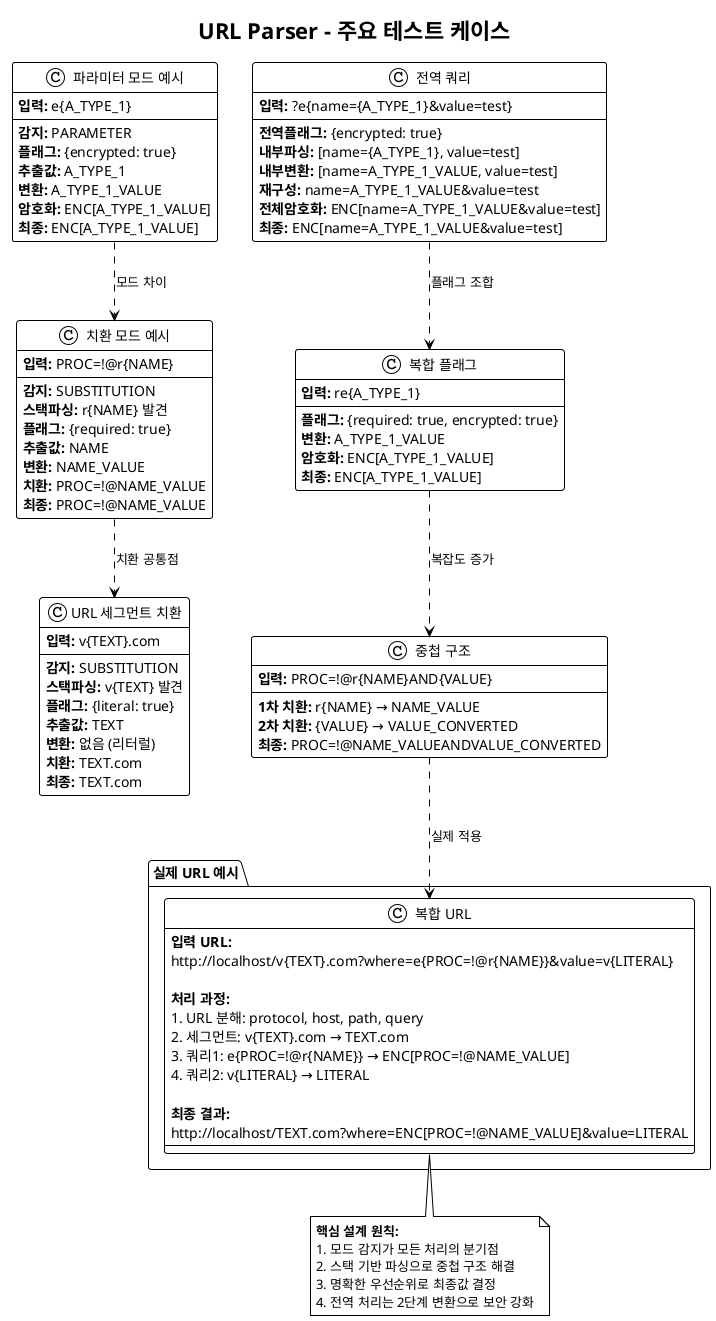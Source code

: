 @startuml Test Cases & Examples
!theme plain
skinparam backgroundColor #FFFFFF

title URL Parser - 주요 테스트 케이스

class "파라미터 모드 예시" as param {
  **입력:** e{A_TYPE_1}
  --
  **감지:** PARAMETER
  **플래그:** {encrypted: true}
  **추출값:** A_TYPE_1
  **변환:** A_TYPE_1_VALUE
  **암호화:** ENC[A_TYPE_1_VALUE]
  **최종:** ENC[A_TYPE_1_VALUE]
}

class "치환 모드 예시" as subst {
  **입력:** PROC=!@r{NAME}
  --
  **감지:** SUBSTITUTION
  **스택파싱:** r{NAME} 발견
  **플래그:** {required: true}
  **추출값:** NAME
  **변환:** NAME_VALUE
  **치환:** PROC=!@NAME_VALUE
  **최종:** PROC=!@NAME_VALUE
}

class "URL 세그먼트 치환" as urlSeg {
  **입력:** v{TEXT}.com
  --
  **감지:** SUBSTITUTION
  **스택파싱:** v{TEXT} 발견
  **플래그:** {literal: true}
  **추출값:** TEXT
  **변환:** 없음 (리터럴)
  **치환:** TEXT.com
  **최종:** TEXT.com
}

class "전역 쿼리" as global {
  **입력:** ?e{name={A_TYPE_1}&value=test}
  --
  **전역플래그:** {encrypted: true}
  **내부파싱:** [name={A_TYPE_1}, value=test]
  **내부변환:** [name=A_TYPE_1_VALUE, value=test]
  **재구성:** name=A_TYPE_1_VALUE&value=test
  **전체암호화:** ENC[name=A_TYPE_1_VALUE&value=test]
  **최종:** ENC[name=A_TYPE_1_VALUE&value=test]
}

class "복합 플래그" as complex {
  **입력:** re{A_TYPE_1}
  --
  **플래그:** {required: true, encrypted: true}
  **변환:** A_TYPE_1_VALUE
  **암호화:** ENC[A_TYPE_1_VALUE]
  **최종:** ENC[A_TYPE_1_VALUE]
}

class "중첩 구조" as nested {
  **입력:** PROC=!@r{NAME}AND{VALUE}
  --
  **1차 치환:** r{NAME} → NAME_VALUE
  **2차 치환:** {VALUE} → VALUE_CONVERTED
  **최종:** PROC=!@NAME_VALUEANDVALUE_CONVERTED
}

package "실제 URL 예시" {
  class "복합 URL" as fullURL {
    **입력 URL:**
    http://localhost/v{TEXT}.com?where=e{PROC=!@r{NAME}}&value=v{LITERAL}
    
    **처리 과정:**
    1. URL 분해: protocol, host, path, query
    2. 세그먼트: v{TEXT}.com → TEXT.com
    3. 쿼리1: e{PROC=!@r{NAME}} → ENC[PROC=!@NAME_VALUE]  
    4. 쿼리2: v{LITERAL} → LITERAL
    
    **최종 결과:**
    http://localhost/TEXT.com?where=ENC[PROC=!@NAME_VALUE]&value=LITERAL
  }
}

param ..> subst : 모드 차이
subst ..> urlSeg : 치환 공통점
global ..> complex : 플래그 조합
complex ..> nested : 복잡도 증가
nested ..> fullURL : 실제 적용

note bottom of fullURL
  **핵심 설계 원칙:**
  1. 모드 감지가 모든 처리의 분기점
  2. 스택 기반 파싱으로 중첩 구조 해결
  3. 명확한 우선순위로 최종값 결정
  4. 전역 처리는 2단계 변환으로 보안 강화
end note

@enduml